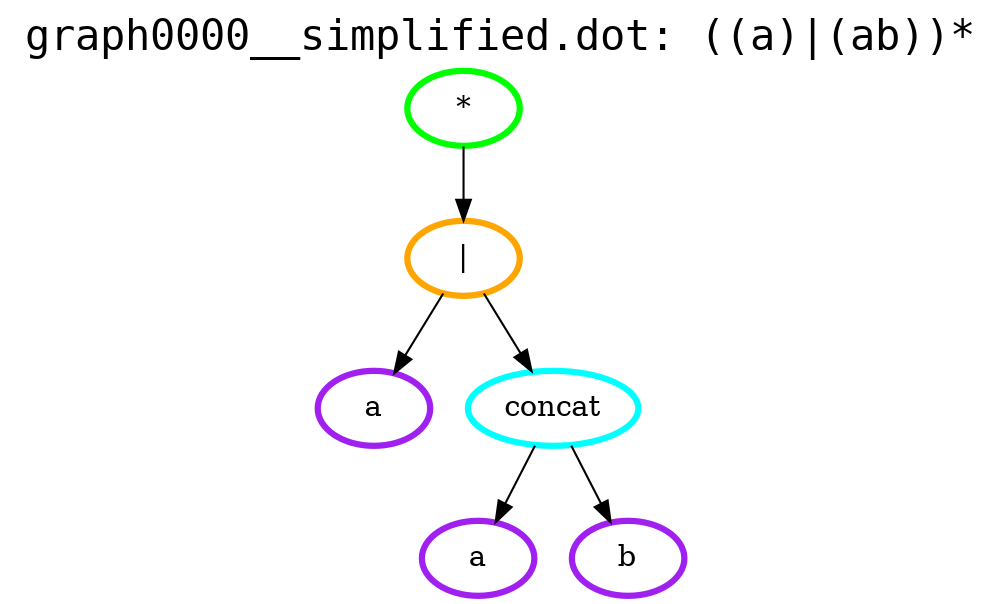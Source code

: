 digraph G {
  labelloc="t";
  label="graph0000__simplified.dot: ((a)|(ab))*";
  fontsize=20;
  fontname="Courier";
  rgsptskuoeghnmchabrbexqvhgzydo [label="*", color="green", penwidth=3];
  rgsptskuoeghnmchabrbexqvhgzydo -> vseuknbhmokkajsnirpkqvsybwzsdm;
  vseuknbhmokkajsnirpkqvsybwzsdm [label="|", color="orange", penwidth=3];
  vseuknbhmokkajsnirpkqvsybwzsdm -> ljbbtdkofzvihapnnsbtvdoqslibmi;
  ljbbtdkofzvihapnnsbtvdoqslibmi [label="a", color="purple", penwidth=3];
  vseuknbhmokkajsnirpkqvsybwzsdm -> sagftvyzwpzeaocpmmyrswoclrbwlb;
  sagftvyzwpzeaocpmmyrswoclrbwlb [label="concat", color="cyan", penwidth=3];
  sagftvyzwpzeaocpmmyrswoclrbwlb -> zybrrhyaqrzsjmplrtqwicjkqsteyn;
  zybrrhyaqrzsjmplrtqwicjkqsteyn [label="a", color="purple", penwidth=3];
  sagftvyzwpzeaocpmmyrswoclrbwlb -> ztwxqzpkxfdslcgzysuvwotfkwlxks;
  ztwxqzpkxfdslcgzysuvwotfkwlxks [label="b", color="purple", penwidth=3];
}
